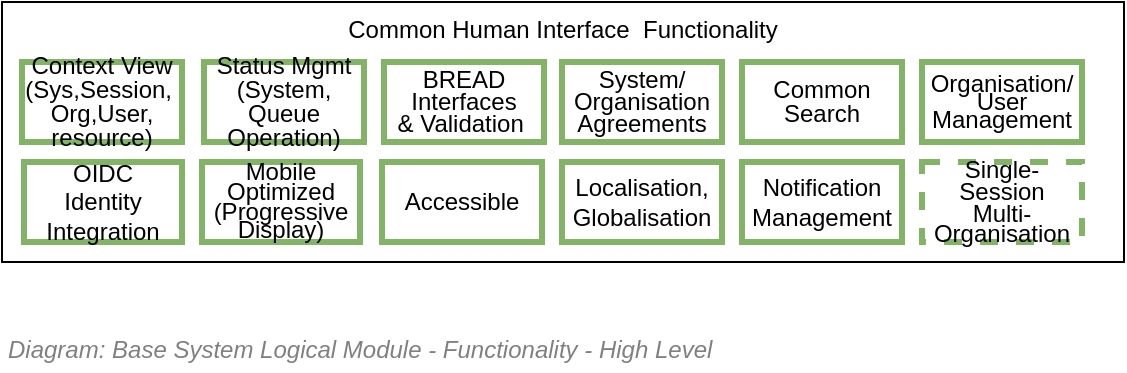 <mxfile compressed="false" version="18.0.8" type="google">
  <diagram id="354bNngP8ijNnJC1rLJj" name="Functionality/Functionality">
    <mxGraphModel grid="1" page="1" gridSize="10" guides="1" tooltips="1" connect="0" arrows="1" fold="1" pageScale="1" pageWidth="827" pageHeight="1169" math="0" shadow="0">
      <root>
        <mxCell id="zpEN8MnZaeUZKq_dRWkz-0" />
        <mxCell id="zpEN8MnZaeUZKq_dRWkz-1" value="Diagram" parent="zpEN8MnZaeUZKq_dRWkz-0" />
        <mxCell id="zpEN8MnZaeUZKq_dRWkz-2" value="Common Human Interface&amp;nbsp; Functionality" style="rounded=0;whiteSpace=wrap;html=1;strokeColor=#000000;strokeWidth=1;fillColor=none;fontSize=12;fontColor=#000000;align=center;fontFamily=Helvetica;recursiveResize=0;container=1;collapsible=0;absoluteArcSize=1;arcSize=12;verticalAlign=top;" vertex="1" parent="zpEN8MnZaeUZKq_dRWkz-1">
          <mxGeometry x="119.0" y="200" width="561" height="130" as="geometry" />
        </mxCell>
        <mxCell id="zpEN8MnZaeUZKq_dRWkz-3" value="&lt;font style=&quot;font-size: 12px ; line-height: 90%&quot;&gt;Context View&lt;br&gt;&lt;font style=&quot;font-size: 12px&quot;&gt;(Sys,Session,&amp;nbsp; Org,User,&lt;br&gt;resource)&lt;/font&gt;&lt;/font&gt;" style="rounded=0;whiteSpace=wrap;html=1;strokeColor=#82b366;strokeWidth=3;fillColor=none;fontSize=10;align=center;fontFamily=Helvetica;verticalAlign=middle;" vertex="1" parent="zpEN8MnZaeUZKq_dRWkz-2">
          <mxGeometry x="10" y="30" width="80" height="40" as="geometry" />
        </mxCell>
        <mxCell id="zpEN8MnZaeUZKq_dRWkz-4" value="&lt;font style=&quot;font-size: 12px ; line-height: 90%&quot;&gt;Status Mgmt&lt;br&gt;&lt;font style=&quot;font-size: 12px&quot;&gt;(System, Queue Operation)&lt;/font&gt;&lt;/font&gt;" style="rounded=0;whiteSpace=wrap;html=1;strokeColor=#82b366;strokeWidth=3;fillColor=none;fontSize=10;align=center;fontFamily=Helvetica;verticalAlign=middle;" vertex="1" parent="zpEN8MnZaeUZKq_dRWkz-2">
          <mxGeometry x="101" y="30" width="80" height="40" as="geometry" />
        </mxCell>
        <mxCell id="zpEN8MnZaeUZKq_dRWkz-5" value="&lt;p style=&quot;line-height: 90% ; font-size: 12px&quot;&gt;BREAD Interfaces&lt;br&gt;&amp;amp; Validation&amp;nbsp;&lt;/p&gt;" style="rounded=0;whiteSpace=wrap;html=1;strokeColor=#82b366;strokeWidth=3;fillColor=none;fontSize=10;align=center;fontFamily=Helvetica;verticalAlign=middle;" vertex="1" parent="zpEN8MnZaeUZKq_dRWkz-2">
          <mxGeometry x="191" y="30" width="80" height="40" as="geometry" />
        </mxCell>
        <mxCell id="zpEN8MnZaeUZKq_dRWkz-6" value="Localisation, Globalisation" style="rounded=0;whiteSpace=wrap;html=1;strokeColor=#82b366;strokeWidth=3;fillColor=none;fontSize=12;align=center;fontFamily=Helvetica;verticalAlign=middle;" vertex="1" parent="zpEN8MnZaeUZKq_dRWkz-2">
          <mxGeometry x="280" y="80" width="80" height="40" as="geometry" />
        </mxCell>
        <mxCell id="zpEN8MnZaeUZKq_dRWkz-7" value="OIDC &lt;br style=&quot;font-size: 12px;&quot;&gt;Identity&lt;br style=&quot;font-size: 12px;&quot;&gt;Integration" style="rounded=0;whiteSpace=wrap;html=1;strokeColor=#82b366;strokeWidth=3;fillColor=none;fontSize=12;align=center;fontFamily=Helvetica;verticalAlign=middle;" vertex="1" parent="zpEN8MnZaeUZKq_dRWkz-2">
          <mxGeometry x="11" y="80" width="79" height="40" as="geometry" />
        </mxCell>
        <mxCell id="zpEN8MnZaeUZKq_dRWkz-8" value="&lt;p style=&quot;line-height: 90% ; font-size: 12px&quot;&gt;Single-Session&lt;br&gt;Multi-Organisation&lt;/p&gt;" style="rounded=0;whiteSpace=wrap;html=1;strokeColor=#82b366;strokeWidth=3;fillColor=none;fontSize=10;align=center;fontFamily=Helvetica;verticalAlign=middle;dashed=1;" vertex="1" parent="zpEN8MnZaeUZKq_dRWkz-2">
          <mxGeometry x="460" y="80" width="80" height="40" as="geometry" />
        </mxCell>
        <mxCell id="zpEN8MnZaeUZKq_dRWkz-9" value="&lt;p style=&quot;line-height: 80%&quot;&gt;Mobile&lt;br&gt;Optimized&lt;br style=&quot;font-size: 12px&quot;&gt;&lt;font style=&quot;font-size: 12px&quot;&gt;(Progressive Display)&lt;/font&gt;&lt;/p&gt;" style="rounded=0;whiteSpace=wrap;html=1;strokeColor=#82b366;strokeWidth=3;fillColor=none;fontSize=12;align=center;fontFamily=Helvetica;verticalAlign=middle;" vertex="1" parent="zpEN8MnZaeUZKq_dRWkz-2">
          <mxGeometry x="100" y="80" width="79" height="40" as="geometry" />
        </mxCell>
        <mxCell id="zpEN8MnZaeUZKq_dRWkz-10" value="Accessible" style="rounded=0;whiteSpace=wrap;html=1;strokeColor=#82b366;strokeWidth=3;fillColor=none;fontSize=12;align=center;fontFamily=Helvetica;verticalAlign=middle;" vertex="1" parent="zpEN8MnZaeUZKq_dRWkz-2">
          <mxGeometry x="190" y="80" width="80" height="40" as="geometry" />
        </mxCell>
        <mxCell id="zpEN8MnZaeUZKq_dRWkz-11" value="&lt;p style=&quot;line-height: 90% ; font-size: 12px&quot;&gt;System/&lt;br&gt;Organisation Agreements&lt;/p&gt;" style="rounded=0;whiteSpace=wrap;html=1;strokeColor=#82b366;strokeWidth=3;fillColor=none;fontSize=10;align=center;fontFamily=Helvetica;verticalAlign=middle;" vertex="1" parent="zpEN8MnZaeUZKq_dRWkz-2">
          <mxGeometry x="280" y="30" width="80" height="40" as="geometry" />
        </mxCell>
        <mxCell id="zpEN8MnZaeUZKq_dRWkz-12" value="Notification Management" style="rounded=0;whiteSpace=wrap;html=1;strokeColor=#82b366;strokeWidth=3;fillColor=none;fontSize=12;align=center;fontFamily=Helvetica;verticalAlign=middle;" vertex="1" parent="zpEN8MnZaeUZKq_dRWkz-2">
          <mxGeometry x="370" y="80" width="80" height="40" as="geometry" />
        </mxCell>
        <mxCell id="zpEN8MnZaeUZKq_dRWkz-13" value="&lt;font style=&quot;font-size: 12px ; line-height: 90%&quot;&gt;Common&lt;br&gt;Search&lt;/font&gt;" style="rounded=0;whiteSpace=wrap;html=1;strokeColor=#82b366;strokeWidth=3;fillColor=none;fontSize=10;align=center;fontFamily=Helvetica;verticalAlign=middle;" vertex="1" parent="zpEN8MnZaeUZKq_dRWkz-2">
          <mxGeometry x="370" y="30" width="80" height="40" as="geometry" />
        </mxCell>
        <mxCell id="zpEN8MnZaeUZKq_dRWkz-14" value="&lt;p style=&quot;line-height: 90%&quot;&gt;&lt;font style=&quot;font-size: 12px&quot;&gt;Organisation/ User Management&lt;/font&gt;&lt;/p&gt;" style="rounded=0;whiteSpace=wrap;html=1;strokeColor=#82b366;strokeWidth=3;fillColor=none;fontSize=10;align=center;fontFamily=Helvetica;verticalAlign=middle;" vertex="1" parent="zpEN8MnZaeUZKq_dRWkz-2">
          <mxGeometry x="460" y="30" width="80" height="40" as="geometry" />
        </mxCell>
        <mxCell id="zfTt7kNLcWgDtBOxanBL-1" value="Title/Diagram" parent="zpEN8MnZaeUZKq_dRWkz-0" />
        <mxCell id="zfTt7kNLcWgDtBOxanBL-2" value="&lt;font style=&quot;font-size: 12px&quot;&gt;Diagram: Base System Logical Module -&amp;nbsp;Functionality - High Level&lt;/font&gt;" style="text;strokeColor=none;fillColor=none;html=1;fontSize=24;fontStyle=2;verticalAlign=middle;align=left;shadow=0;glass=0;comic=0;opacity=30;fontColor=#808080;" vertex="1" parent="zfTt7kNLcWgDtBOxanBL-1">
          <mxGeometry x="120" y="360" width="520" height="20" as="geometry" />
        </mxCell>
        <mxCell id="zfTt7kNLcWgDtBOxanBL-3" value="About" parent="zpEN8MnZaeUZKq_dRWkz-0" />
      </root>
    </mxGraphModel>
  </diagram>
</mxfile>

